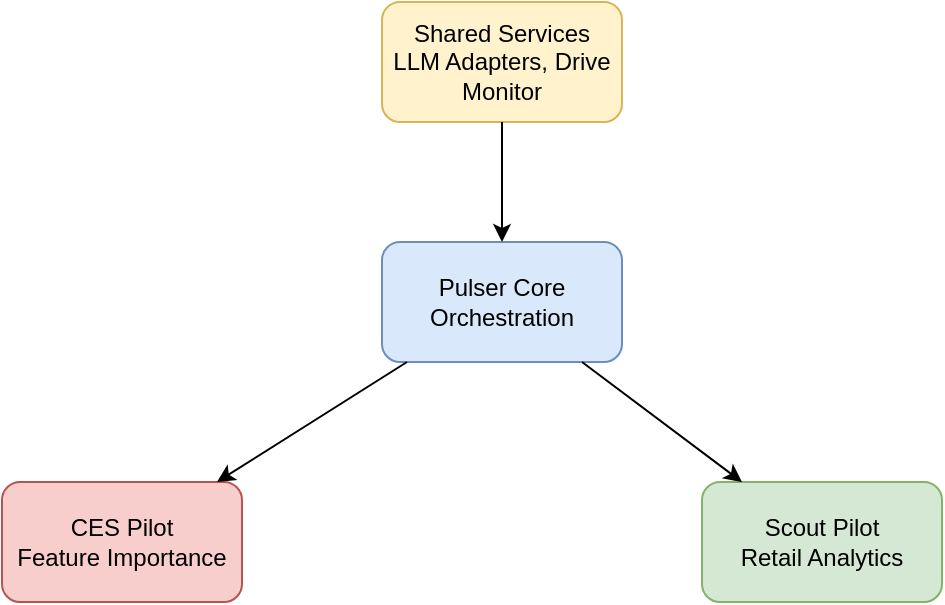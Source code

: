 <?xml version="1.0" encoding="UTF-8"?>
<mxfile version="22.1.11" type="device">
  <diagram name="System Overview" id="system-overview">
    <mxGraphModel dx="1422" dy="754" grid="1" gridSize="10" guides="1" tooltips="1" connect="1" arrows="1" fold="1" page="1" pageScale="1" pageWidth="1169" pageHeight="827" math="0" shadow="0">
      <root>
        <mxCell id="0" />
        <mxCell id="1" parent="0" />
        
        <!-- Add your architecture components here -->
        <mxCell id="pulser-core" value="Pulser Core&#xa;Orchestration" style="rounded=1;whiteSpace=wrap;html=1;fillColor=#dae8fc;strokeColor=#6c8ebf;" vertex="1" parent="1">
          <mxGeometry x="490" y="200" width="120" height="60" as="geometry" />
        </mxCell>
        
        <mxCell id="ces-pilot" value="CES Pilot&#xa;Feature Importance" style="rounded=1;whiteSpace=wrap;html=1;fillColor=#f8cecc;strokeColor=#b85450;" vertex="1" parent="1">
          <mxGeometry x="300" y="320" width="120" height="60" as="geometry" />
        </mxCell>
        
        <mxCell id="scout-pilot" value="Scout Pilot&#xa;Retail Analytics" style="rounded=1;whiteSpace=wrap;html=1;fillColor=#d5e8d4;strokeColor=#82b366;" vertex="1" parent="1">
          <mxGeometry x="650" y="320" width="120" height="60" as="geometry" />
        </mxCell>
        
        <mxCell id="shared-services" value="Shared Services&#xa;LLM Adapters, Drive Monitor" style="rounded=1;whiteSpace=wrap;html=1;fillColor=#fff2cc;strokeColor=#d6b656;" vertex="1" parent="1">
          <mxGeometry x="490" y="80" width="120" height="60" as="geometry" />
        </mxCell>
        
        <!-- Add connections -->
        <mxCell id="edge1" edge="1" parent="1" source="shared-services" target="pulser-core">
          <mxGeometry relative="1" as="geometry" />
        </mxCell>
        
        <mxCell id="edge2" edge="1" parent="1" source="pulser-core" target="ces-pilot">
          <mxGeometry relative="1" as="geometry" />
        </mxCell>
        
        <mxCell id="edge3" edge="1" parent="1" source="pulser-core" target="scout-pilot">
          <mxGeometry relative="1" as="geometry" />
        </mxCell>
        
      </root>
    </mxGraphModel>
  </diagram>
</mxfile>